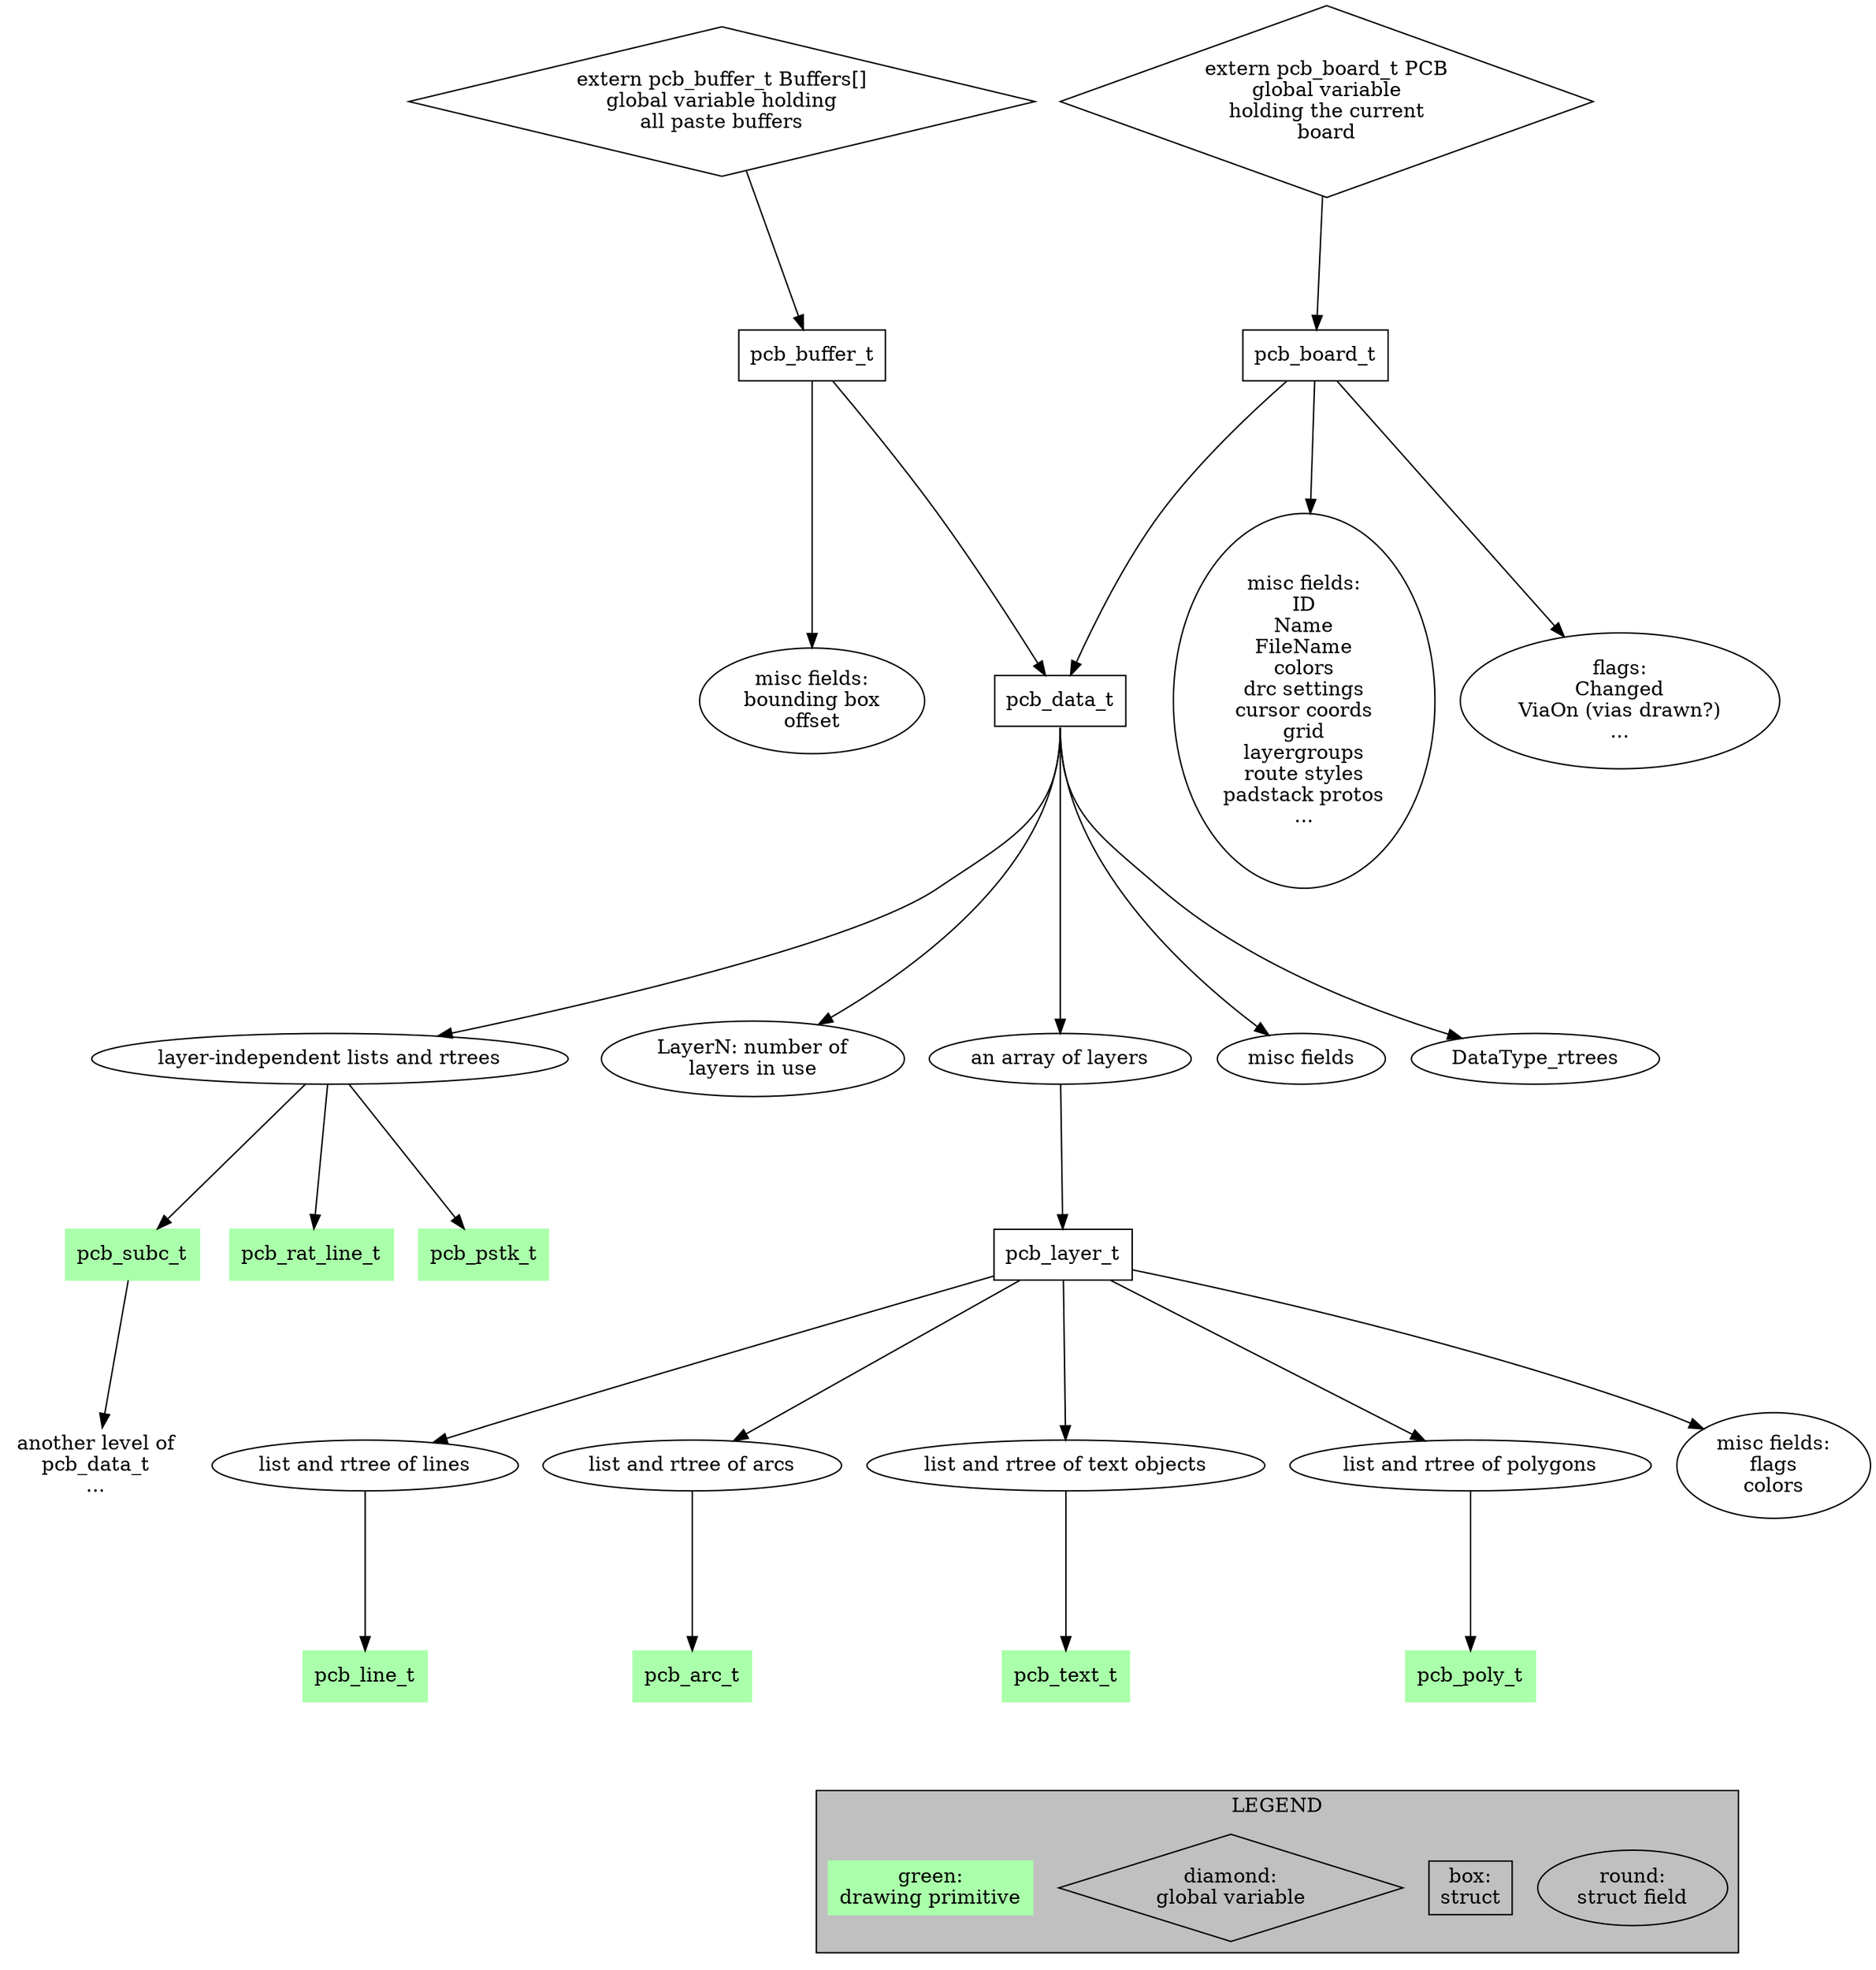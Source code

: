 digraph pcb_data {
	ranksep=1.3
	PCBType_misc [label="misc fields:\nID\nName\nFileName\ncolors\ndrc settings\ncursor coords\ngrid\nlayergroups\nroute styles\npadstack protos\n..."]
	PCBType_flags [label="flags:\nChanged\nViaOn (vias drawn?)\n..."]
	pcb_board_t -> PCBType_misc
	pcb_board_t -> PCBType_flags
	pcb_board_t -> pcb_data_t
	pcb_board_t [shape=box]

	pcb_data_t2 [label="another level of\npcb_data_t\n..." shape=none]

	pcb_subc_t [shape=box style=filled color="#aaffaa"]
	pcb_rat_line_t [shape=box style=filled color="#aaffaa"]
	pcb_pstk_t [shape=box style=filled color="#aaffaa"]
	pcb_arc_t [shape=box style=filled color="#aaffaa"]
	pcb_line_t [shape=box style=filled color="#aaffaa"]
	pcb_text_t [shape=box style=filled color="#aaffaa"]
	pcb_poly_t [shape=box style=filled color="#aaffaa"]

	PCB [label="extern pcb_board_t PCB\nglobal variable\nholding the current\nboard" shape=diamond]
	PCB -> pcb_board_t

	Buffers [label="extern pcb_buffer_t Buffers[]\nglobal variable holding\nall paste buffers" shape=diamond]
	Buffers -> pcb_buffer_t

	BufferType_misc [label="misc fields:\nbounding box\noffset"]
	pcb_buffer_t -> BufferType_misc
	pcb_buffer_t -> pcb_data_t
	pcb_buffer_t [shape=box]

	DataType_listrt [label="layer-independent lists and rtrees"]
	DataType_LayerN [label="LayerN: number of\nlayers in use"]
	DataType_layers [label="an array of layers"]
	DataType_misc [label="misc fields"]

	pcb_data_t -> DataType_misc    [tailport=s]
	pcb_data_t -> DataType_LayerN  [tailport=s]
	pcb_data_t -> DataType_layers  [tailport=s]
	pcb_data_t -> DataType_listrt  [tailport=s]
	pcb_data_t -> DataType_rtrees  [tailport=s]
	pcb_data_t [shape=box]

	DataType_layers -> pcb_layer_t

	DataType_listrt -> pcb_subc_t
	DataType_listrt -> pcb_rat_line_t
	DataType_listrt -> pcb_pstk_t

	pcb_subc_t -> pcb_data_t2

	LayerType_lines [label="list and rtree of lines"]
	LayerType_arcs [label="list and rtree of arcs"]
	LayerType_texts [label="list and rtree of text objects"]
	LayerType_polygons [label="list and rtree of polygons"]
	LayerType_misc [label="misc fields:\nflags\ncolors"]

	LayerType_lines -> pcb_line_t
	LayerType_arcs -> pcb_arc_t
	LayerType_polygons -> pcb_poly_t
	LayerType_texts -> pcb_text_t

	pcb_layer_t -> LayerType_misc
	pcb_layer_t -> LayerType_lines
	pcb_layer_t -> LayerType_arcs
	pcb_layer_t -> LayerType_texts
	pcb_layer_t -> LayerType_polygons
	pcb_layer_t [shape=box]

	subgraph "cluster_1" {
		label="LEGEND"
		style=filled
		bgcolor=grey
		round [label="round:\nstruct field"]
		struct [label="box:\nstruct" shape=box]
		diamond [label="diamond:\nglobal variable" shape=diamond]
		grn [label="green:\ndrawing primitive" shape=box style=filled color="#aaffaa"]

	}

	pcb_poly_t -> struct [style=invis]
}
